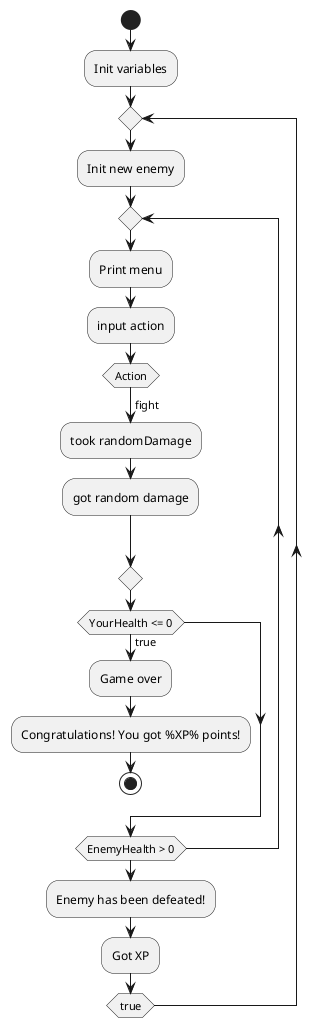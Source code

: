 @startuml mainLogic2
start

:Init variables;

repeat

    :Init new enemy;

    repeat
        :Print menu;
        :input action;

        switch(Action)
            case (fight)
                :took randomDamage;
                :got random damage;
        endswitch

        if (YourHealth <= 0) then (true)
            :Game over;
            :Congratulations! You got %XP% points!;
            stop
        endif

    repeat while (EnemyHealth > 0)

    :Enemy has been defeated!;
    :Got XP;

repeat while (true)

@enduml